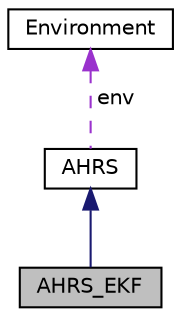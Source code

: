 digraph "AHRS_EKF"
{
 // LATEX_PDF_SIZE
  edge [fontname="Helvetica",fontsize="10",labelfontname="Helvetica",labelfontsize="10"];
  node [fontname="Helvetica",fontsize="10",shape=record];
  Node1 [label="AHRS_EKF",height=0.2,width=0.4,color="black", fillcolor="grey75", style="filled", fontcolor="black",tooltip="Implementation of AHRS based on Extended Kalman Filter."];
  Node2 -> Node1 [dir="back",color="midnightblue",fontsize="10",style="solid",fontname="Helvetica"];
  Node2 [label="AHRS",height=0.2,width=0.4,color="black", fillcolor="white", style="filled",URL="$class_a_h_r_s.html",tooltip="Attitude and heading reference system."];
  Node3 -> Node2 [dir="back",color="darkorchid3",fontsize="10",style="dashed",label=" env" ,fontname="Helvetica"];
  Node3 [label="Environment",height=0.2,width=0.4,color="black", fillcolor="white", style="filled",URL="$class_environment.html",tooltip=" "];
}
